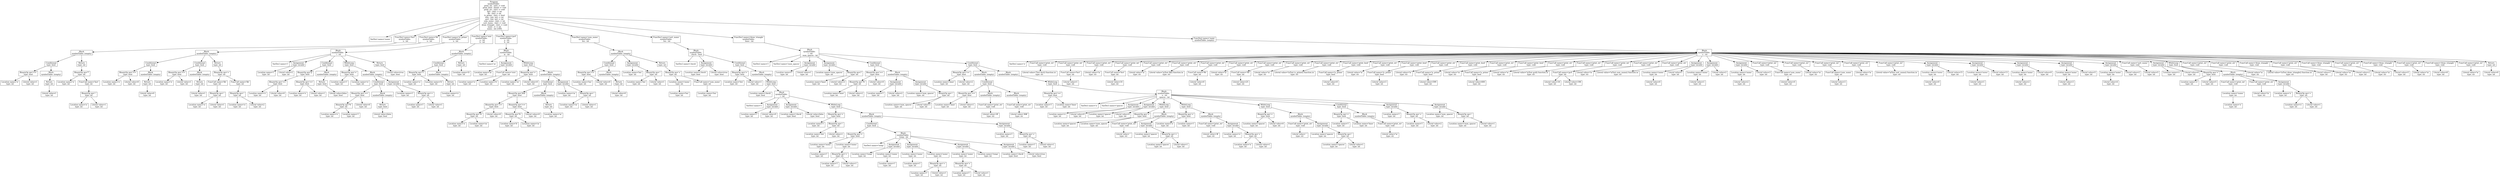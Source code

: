 digraph AST {
1 [shape=box, label="VarDecl name='nums'"];
6 [shape=box, label="Location name='n'\ntype: int"];
7 [shape=box, label="Literal value=1\ntype: int"];
5 [shape=box, label="BinaryOp op='=='\ntype: bool"];
5 -> 6;
5 -> 7;
10 [shape=box, label="Literal value=1\ntype: int"];
9 [shape=box, label="Return\ntype: int"];
9 -> 10;
8 [shape=box, label="Block\nsymbolTable: (empty)"];
8 -> 9;
4 [shape=box, label="Conditional\ntype: bool"];
4 -> 5;
4 -> 8;
13 [shape=box, label="Location name='n'\ntype: int"];
16 [shape=box, label="Location name='n'\ntype: int"];
17 [shape=box, label="Literal value=1\ntype: int"];
15 [shape=box, label="BinaryOp op='-'\ntype: int"];
15 -> 16;
15 -> 17;
14 [shape=box, label="FuncCall name='fact'\ntype: int"];
14 -> 15;
12 [shape=box, label="BinaryOp op='*'\ntype: int"];
12 -> 13;
12 -> 14;
11 [shape=box, label="Return\ntype: int"];
11 -> 12;
3 [shape=box, label="Block\nsymbolTable: (empty)"];
3 -> 4;
3 -> 11;
2 [shape=box, label="FuncDecl name='fact'\nsymbolTable: \n  n : int"];
2 -> 3;
22 [shape=box, label="Location name='n'\ntype: int"];
23 [shape=box, label="Literal value=0\ntype: int"];
21 [shape=box, label="BinaryOp op='=='\ntype: bool"];
21 -> 22;
21 -> 23;
26 [shape=box, label="Literal value=0\ntype: int"];
25 [shape=box, label="Return\ntype: int"];
25 -> 26;
24 [shape=box, label="Block\nsymbolTable: (empty)"];
24 -> 25;
20 [shape=box, label="Conditional\ntype: bool"];
20 -> 21;
20 -> 24;
29 [shape=box, label="Location name='n'\ntype: int"];
30 [shape=box, label="Literal value=1\ntype: int"];
28 [shape=box, label="BinaryOp op='=='\ntype: bool"];
28 -> 29;
28 -> 30;
33 [shape=box, label="Literal value=1\ntype: int"];
32 [shape=box, label="Return\ntype: int"];
32 -> 33;
31 [shape=box, label="Block\nsymbolTable: (empty)"];
31 -> 32;
27 [shape=box, label="Conditional\ntype: bool"];
27 -> 28;
27 -> 31;
38 [shape=box, label="Location name='n'\ntype: int"];
39 [shape=box, label="Literal value=1\ntype: int"];
37 [shape=box, label="BinaryOp op='-'\ntype: int"];
37 -> 38;
37 -> 39;
36 [shape=box, label="FuncCall name='fib'\ntype: int"];
36 -> 37;
42 [shape=box, label="Location name='n'\ntype: int"];
43 [shape=box, label="Literal value=2\ntype: int"];
41 [shape=box, label="BinaryOp op='-'\ntype: int"];
41 -> 42;
41 -> 43;
40 [shape=box, label="FuncCall name='fib'\ntype: int"];
40 -> 41;
35 [shape=box, label="BinaryOp op='+'\ntype: int"];
35 -> 36;
35 -> 40;
34 [shape=box, label="Return\ntype: int"];
34 -> 35;
19 [shape=box, label="Block\nsymbolTable: (empty)"];
19 -> 20;
19 -> 27;
19 -> 34;
18 [shape=box, label="FuncDecl name='fib'\nsymbolTable: \n  n : int"];
18 -> 19;
46 [shape=box, label="VarDecl name='i'"];
48 [shape=box, label="Location name='i'\ntype: int"];
49 [shape=box, label="Literal value=2\ntype: int"];
47 [shape=box, label="Assignment\ntype: invalid"];
47 -> 48;
47 -> 49;
53 [shape=box, label="Location name='n'\ntype: int"];
54 [shape=box, label="Literal value=0\ntype: int"];
52 [shape=box, label="BinaryOp op='=='\ntype: bool"];
52 -> 53;
52 -> 54;
56 [shape=box, label="Location name='n'\ntype: int"];
57 [shape=box, label="Literal value=1\ntype: int"];
55 [shape=box, label="BinaryOp op='=='\ntype: bool"];
55 -> 56;
55 -> 57;
51 [shape=box, label="BinaryOp op='||'\ntype: bool"];
51 -> 52;
51 -> 55;
60 [shape=box, label="Literal value=false\ntype: bool"];
59 [shape=box, label="Return\ntype: bool"];
59 -> 60;
58 [shape=box, label="Block\nsymbolTable: (empty)"];
58 -> 59;
50 [shape=box, label="Conditional\ntype: bool"];
50 -> 51;
50 -> 58;
63 [shape=box, label="Location name='i'\ntype: int"];
64 [shape=box, label="Location name='n'\ntype: int"];
62 [shape=box, label="BinaryOp op='<'\ntype: bool"];
62 -> 63;
62 -> 64;
69 [shape=box, label="Location name='n'\ntype: int"];
70 [shape=box, label="Location name='i'\ntype: int"];
68 [shape=box, label="BinaryOp op='%'\ntype: int"];
68 -> 69;
68 -> 70;
71 [shape=box, label="Literal value=0\ntype: int"];
67 [shape=box, label="BinaryOp op='=='\ntype: bool"];
67 -> 68;
67 -> 71;
74 [shape=box, label="Literal value=false\ntype: bool"];
73 [shape=box, label="Return\ntype: bool"];
73 -> 74;
72 [shape=box, label="Block\nsymbolTable: (empty)"];
72 -> 73;
66 [shape=box, label="Conditional\ntype: bool"];
66 -> 67;
66 -> 72;
76 [shape=box, label="Location name='i'\ntype: int"];
78 [shape=box, label="Location name='i'\ntype: int"];
79 [shape=box, label="Literal value=1\ntype: int"];
77 [shape=box, label="BinaryOp op='+'\ntype: int"];
77 -> 78;
77 -> 79;
75 [shape=box, label="Assignment\ntype: invalid"];
75 -> 76;
75 -> 77;
65 [shape=box, label="Block\nsymbolTable: (empty)"];
65 -> 66;
65 -> 75;
61 [shape=box, label="WhileLoop\ntype: bool"];
61 -> 62;
61 -> 65;
81 [shape=box, label="Literal value=true\ntype: bool"];
80 [shape=box, label="Return\ntype: bool"];
80 -> 81;
45 [shape=box, label="Block\nsymbolTable: \n  i : int"];
45 -> 46;
45 -> 47;
45 -> 50;
45 -> 61;
45 -> 80;
44 [shape=box, label="FuncDecl name='is_prime'\nsymbolTable: \n  n : int"];
44 -> 45;
86 [shape=box, label="Location name='a'\ntype: int"];
87 [shape=box, label="Location name='b'\ntype: int"];
85 [shape=box, label="BinaryOp op='<'\ntype: bool"];
85 -> 86;
85 -> 87;
90 [shape=box, label="Location name='a'\ntype: int"];
89 [shape=box, label="Return\ntype: int"];
89 -> 90;
88 [shape=box, label="Block\nsymbolTable: (empty)"];
88 -> 89;
84 [shape=box, label="Conditional\ntype: bool"];
84 -> 85;
84 -> 88;
92 [shape=box, label="Location name='b'\ntype: int"];
91 [shape=box, label="Return\ntype: int"];
91 -> 92;
83 [shape=box, label="Block\nsymbolTable: (empty)"];
83 -> 84;
83 -> 91;
82 [shape=box, label="FuncDecl name='min'\nsymbolTable: \n  a : int\n  b : int"];
82 -> 83;
95 [shape=box, label="VarDecl name='m'"];
97 [shape=box, label="Location name='m'\ntype: int"];
99 [shape=box, label="Location name='a'\ntype: int"];
100 [shape=box, label="Location name='b'\ntype: int"];
98 [shape=box, label="FuncCall name='min'\ntype: int"];
98 -> 99;
98 -> 100;
96 [shape=box, label="Assignment\ntype: invalid"];
96 -> 97;
96 -> 98;
103 [shape=box, label="Location name='m'\ntype: int"];
104 [shape=box, label="Literal value=0\ntype: int"];
102 [shape=box, label="BinaryOp op='>'\ntype: bool"];
102 -> 103;
102 -> 104;
110 [shape=box, label="Location name='a'\ntype: int"];
111 [shape=box, label="Location name='m'\ntype: int"];
109 [shape=box, label="BinaryOp op='%'\ntype: int"];
109 -> 110;
109 -> 111;
112 [shape=box, label="Literal value=0\ntype: int"];
108 [shape=box, label="BinaryOp op='=='\ntype: bool"];
108 -> 109;
108 -> 112;
115 [shape=box, label="Location name='b'\ntype: int"];
116 [shape=box, label="Location name='m'\ntype: int"];
114 [shape=box, label="BinaryOp op='%'\ntype: int"];
114 -> 115;
114 -> 116;
117 [shape=box, label="Literal value=0\ntype: int"];
113 [shape=box, label="BinaryOp op='=='\ntype: bool"];
113 -> 114;
113 -> 117;
107 [shape=box, label="BinaryOp op='&&'\ntype: bool"];
107 -> 108;
107 -> 113;
120 [shape=box, label="Location name='m'\ntype: int"];
119 [shape=box, label="Return\ntype: int"];
119 -> 120;
118 [shape=box, label="Block\nsymbolTable: (empty)"];
118 -> 119;
106 [shape=box, label="Conditional\ntype: bool"];
106 -> 107;
106 -> 118;
122 [shape=box, label="Location name='m'\ntype: int"];
124 [shape=box, label="Location name='m'\ntype: int"];
125 [shape=box, label="Literal value=1\ntype: int"];
123 [shape=box, label="BinaryOp op='-'\ntype: int"];
123 -> 124;
123 -> 125;
121 [shape=box, label="Assignment\ntype: invalid"];
121 -> 122;
121 -> 123;
105 [shape=box, label="Block\nsymbolTable: (empty)"];
105 -> 106;
105 -> 121;
101 [shape=box, label="WhileLoop\ntype: bool"];
101 -> 102;
101 -> 105;
94 [shape=box, label="Block\nsymbolTable: \n  m : int"];
94 -> 95;
94 -> 96;
94 -> 101;
93 [shape=box, label="FuncDecl name='gcd'\nsymbolTable: \n  a : int\n  b : int"];
93 -> 94;
130 [shape=box, label="Location name='len'\ntype: int"];
131 [shape=box, label="Literal value=0\ntype: int"];
129 [shape=box, label="BinaryOp op='=='\ntype: bool"];
129 -> 130;
129 -> 131;
134 [shape=box, label="Literal value=0\ntype: int"];
133 [shape=box, label="Return\ntype: int"];
133 -> 134;
132 [shape=box, label="Block\nsymbolTable: (empty)"];
132 -> 133;
128 [shape=box, label="Conditional\ntype: bool"];
128 -> 129;
128 -> 132;
136 [shape=box, label="Location name='len'\ntype: int"];
138 [shape=box, label="Location name='len'\ntype: int"];
139 [shape=box, label="Literal value=1\ntype: int"];
137 [shape=box, label="BinaryOp op='-'\ntype: int"];
137 -> 138;
137 -> 139;
135 [shape=box, label="Assignment\ntype: invalid"];
135 -> 136;
135 -> 137;
143 [shape=box, label="Location name='len'\ntype: int"];
142 [shape=box, label="Location name='nums'\ntype: int"];
142 -> 143;
145 [shape=box, label="Location name='len'\ntype: int"];
144 [shape=box, label="FuncCall name='sum_nums'\ntype: int"];
144 -> 145;
141 [shape=box, label="BinaryOp op='+'\ntype: int"];
141 -> 142;
141 -> 144;
140 [shape=box, label="Return\ntype: int"];
140 -> 141;
127 [shape=box, label="Block\nsymbolTable: (empty)"];
127 -> 128;
127 -> 135;
127 -> 140;
126 [shape=box, label="FuncDecl name='sum_nums'\nsymbolTable: \n  len : int"];
126 -> 127;
148 [shape=box, label="VarDecl name='check'"];
150 [shape=box, label="Location name='check'\ntype: bool"];
151 [shape=box, label="Literal value=true\ntype: bool"];
149 [shape=box, label="Assignment\ntype: invalid"];
149 -> 150;
149 -> 151;
154 [shape=box, label="Location name='len'\ntype: int"];
155 [shape=box, label="Literal value=1\ntype: int"];
153 [shape=box, label="BinaryOp op='>'\ntype: bool"];
153 -> 154;
153 -> 155;
158 [shape=box, label="Location name='check'\ntype: bool"];
160 [shape=box, label="VarDecl name='i'"];
162 [shape=box, label="Location name='i'\ntype: int"];
163 [shape=box, label="Literal value=0\ntype: int"];
161 [shape=box, label="Assignment\ntype: invalid"];
161 -> 162;
161 -> 163;
165 [shape=box, label="Location name='check'\ntype: bool"];
166 [shape=box, label="Literal value=false\ntype: bool"];
164 [shape=box, label="Assignment\ntype: invalid"];
164 -> 165;
164 -> 166;
169 [shape=box, label="Location name='i'\ntype: int"];
171 [shape=box, label="Location name='len'\ntype: int"];
172 [shape=box, label="Literal value=1\ntype: int"];
170 [shape=box, label="BinaryOp op='-'\ntype: int"];
170 -> 171;
170 -> 172;
168 [shape=box, label="BinaryOp op='<'\ntype: bool"];
168 -> 169;
168 -> 170;
177 [shape=box, label="Location name='i'\ntype: int"];
176 [shape=box, label="Location name='nums'\ntype: int"];
176 -> 177;
180 [shape=box, label="Location name='i'\ntype: int"];
181 [shape=box, label="Literal value=1\ntype: int"];
179 [shape=box, label="BinaryOp op='+'\ntype: int"];
179 -> 180;
179 -> 181;
178 [shape=box, label="Location name='nums'\ntype: int"];
178 -> 179;
175 [shape=box, label="BinaryOp op='>'\ntype: bool"];
175 -> 176;
175 -> 178;
183 [shape=box, label="VarDecl name='temp'"];
185 [shape=box, label="Location name='temp'\ntype: int"];
187 [shape=box, label="Location name='i'\ntype: int"];
186 [shape=box, label="Location name='nums'\ntype: int"];
186 -> 187;
184 [shape=box, label="Assignment\ntype: invalid"];
184 -> 185;
184 -> 186;
190 [shape=box, label="Location name='i'\ntype: int"];
189 [shape=box, label="Location name='nums'\ntype: int"];
189 -> 190;
193 [shape=box, label="Location name='i'\ntype: int"];
194 [shape=box, label="Literal value=1\ntype: int"];
192 [shape=box, label="BinaryOp op='+'\ntype: int"];
192 -> 193;
192 -> 194;
191 [shape=box, label="Location name='nums'\ntype: int"];
191 -> 192;
188 [shape=box, label="Assignment\ntype: invalid"];
188 -> 189;
188 -> 191;
198 [shape=box, label="Location name='i'\ntype: int"];
199 [shape=box, label="Literal value=1\ntype: int"];
197 [shape=box, label="BinaryOp op='+'\ntype: int"];
197 -> 198;
197 -> 199;
196 [shape=box, label="Location name='nums'\ntype: int"];
196 -> 197;
200 [shape=box, label="Location name='temp'\ntype: int"];
195 [shape=box, label="Assignment\ntype: invalid"];
195 -> 196;
195 -> 200;
202 [shape=box, label="Location name='check'\ntype: bool"];
203 [shape=box, label="Literal value=true\ntype: bool"];
201 [shape=box, label="Assignment\ntype: invalid"];
201 -> 202;
201 -> 203;
182 [shape=box, label="Block\nsymbolTable: \n  temp : int"];
182 -> 183;
182 -> 184;
182 -> 188;
182 -> 195;
182 -> 201;
174 [shape=box, label="Conditional\ntype: bool"];
174 -> 175;
174 -> 182;
205 [shape=box, label="Location name='i'\ntype: int"];
207 [shape=box, label="Location name='i'\ntype: int"];
208 [shape=box, label="Literal value=1\ntype: int"];
206 [shape=box, label="BinaryOp op='+'\ntype: int"];
206 -> 207;
206 -> 208;
204 [shape=box, label="Assignment\ntype: invalid"];
204 -> 205;
204 -> 206;
173 [shape=box, label="Block\nsymbolTable: (empty)"];
173 -> 174;
173 -> 204;
167 [shape=box, label="WhileLoop\ntype: bool"];
167 -> 168;
167 -> 173;
159 [shape=box, label="Block\nsymbolTable: \n  i : int"];
159 -> 160;
159 -> 161;
159 -> 164;
159 -> 167;
157 [shape=box, label="WhileLoop\ntype: bool"];
157 -> 158;
157 -> 159;
156 [shape=box, label="Block\nsymbolTable: (empty)"];
156 -> 157;
152 [shape=box, label="Conditional\ntype: bool"];
152 -> 153;
152 -> 156;
147 [shape=box, label="Block\nsymbolTable: \n  check : bool"];
147 -> 148;
147 -> 149;
147 -> 152;
146 [shape=box, label="FuncDecl name='sort_nums'\nsymbolTable: \n  len : int"];
146 -> 147;
211 [shape=box, label="VarDecl name='i'"];
212 [shape=box, label="VarDecl name='num_spaces'"];
214 [shape=box, label="Location name='i'\ntype: int"];
215 [shape=box, label="Literal value=1\ntype: int"];
213 [shape=box, label="Assignment\ntype: invalid"];
213 -> 214;
213 -> 215;
217 [shape=box, label="Location name='num_spaces'\ntype: int"];
219 [shape=box, label="Location name='base'\ntype: int"];
220 [shape=box, label="Literal value=2\ntype: int"];
218 [shape=box, label="BinaryOp op='/'\ntype: int"];
218 -> 219;
218 -> 220;
216 [shape=box, label="Assignment\ntype: invalid"];
216 -> 217;
216 -> 218;
224 [shape=box, label="Location name='base'\ntype: int"];
225 [shape=box, label="Literal value=2\ntype: int"];
223 [shape=box, label="BinaryOp op='%'\ntype: int"];
223 -> 224;
223 -> 225;
226 [shape=box, label="Literal value=0\ntype: int"];
222 [shape=box, label="BinaryOp op='=='\ntype: bool"];
222 -> 223;
222 -> 226;
229 [shape=box, label="Location name='i'\ntype: int"];
230 [shape=box, label="Literal value=2\ntype: int"];
228 [shape=box, label="Assignment\ntype: invalid"];
228 -> 229;
228 -> 230;
232 [shape=box, label="Location name='num_spaces'\ntype: int"];
234 [shape=box, label="Location name='num_spaces'\ntype: int"];
235 [shape=box, label="Literal value=1\ntype: int"];
233 [shape=box, label="BinaryOp op='-'\ntype: int"];
233 -> 234;
233 -> 235;
231 [shape=box, label="Assignment\ntype: invalid"];
231 -> 232;
231 -> 233;
227 [shape=box, label="Block\nsymbolTable: (empty)"];
227 -> 228;
227 -> 231;
221 [shape=box, label="Conditional\ntype: bool"];
221 -> 222;
221 -> 227;
238 [shape=box, label="Location name='base'\ntype: int"];
239 [shape=box, label="Literal value=2\ntype: int"];
237 [shape=box, label="BinaryOp op='<='\ntype: bool"];
237 -> 238;
237 -> 239;
243 [shape=box, label="Location name='base'\ntype: int"];
244 [shape=box, label="Literal value=1\ntype: int"];
242 [shape=box, label="BinaryOp op='=='\ntype: bool"];
242 -> 243;
242 -> 244;
247 [shape=box, label="Literal value='#'\ntype: str"];
246 [shape=box, label="FuncCall name='print_str'\ntype: void"];
246 -> 247;
245 [shape=box, label="Block\nsymbolTable: (empty)"];
245 -> 246;
250 [shape=box, label="Literal value='##'\ntype: str"];
249 [shape=box, label="FuncCall name='print_str'\ntype: void"];
249 -> 250;
248 [shape=box, label="Block\nsymbolTable: (empty)"];
248 -> 249;
241 [shape=box, label="Conditional\ntype: bool"];
241 -> 242;
241 -> 245;
241 -> 248;
240 [shape=box, label="Block\nsymbolTable: (empty)"];
240 -> 241;
254 [shape=box, label="Location name='i'\ntype: int"];
255 [shape=box, label="Location name='base'\ntype: int"];
253 [shape=box, label="BinaryOp op='<='\ntype: bool"];
253 -> 254;
253 -> 255;
257 [shape=box, label="VarDecl name='n'"];
258 [shape=box, label="VarDecl name='spaces'"];
260 [shape=box, label="Location name='n'\ntype: int"];
261 [shape=box, label="Literal value=0\ntype: int"];
259 [shape=box, label="Assignment\ntype: invalid"];
259 -> 260;
259 -> 261;
263 [shape=box, label="Location name='spaces'\ntype: int"];
264 [shape=box, label="Literal value=0\ntype: int"];
262 [shape=box, label="Assignment\ntype: invalid"];
262 -> 263;
262 -> 264;
267 [shape=box, label="Location name='spaces'\ntype: int"];
268 [shape=box, label="Location name='num_spaces'\ntype: int"];
266 [shape=box, label="BinaryOp op='<'\ntype: bool"];
266 -> 267;
266 -> 268;
271 [shape=box, label="Literal value=' '\ntype: str"];
270 [shape=box, label="FuncCall name='print_str'\ntype: void"];
270 -> 271;
273 [shape=box, label="Location name='spaces'\ntype: int"];
275 [shape=box, label="Location name='spaces'\ntype: int"];
276 [shape=box, label="Literal value=1\ntype: int"];
274 [shape=box, label="BinaryOp op='+'\ntype: int"];
274 -> 275;
274 -> 276;
272 [shape=box, label="Assignment\ntype: invalid"];
272 -> 273;
272 -> 274;
269 [shape=box, label="Block\nsymbolTable: (empty)"];
269 -> 270;
269 -> 272;
265 [shape=box, label="WhileLoop\ntype: bool"];
265 -> 266;
265 -> 269;
279 [shape=box, label="Location name='n'\ntype: int"];
280 [shape=box, label="Location name='i'\ntype: int"];
278 [shape=box, label="BinaryOp op='<'\ntype: bool"];
278 -> 279;
278 -> 280;
283 [shape=box, label="Literal value='#'\ntype: str"];
282 [shape=box, label="FuncCall name='print_str'\ntype: void"];
282 -> 283;
285 [shape=box, label="Location name='n'\ntype: int"];
287 [shape=box, label="Location name='n'\ntype: int"];
288 [shape=box, label="Literal value=1\ntype: int"];
286 [shape=box, label="BinaryOp op='+'\ntype: int"];
286 -> 287;
286 -> 288;
284 [shape=box, label="Assignment\ntype: invalid"];
284 -> 285;
284 -> 286;
281 [shape=box, label="Block\nsymbolTable: (empty)"];
281 -> 282;
281 -> 284;
277 [shape=box, label="WhileLoop\ntype: bool"];
277 -> 278;
277 -> 281;
291 [shape=box, label="Location name='spaces'\ntype: int"];
292 [shape=box, label="Literal value=0\ntype: int"];
290 [shape=box, label="BinaryOp op='>'\ntype: bool"];
290 -> 291;
290 -> 292;
295 [shape=box, label="Literal value=' '\ntype: str"];
294 [shape=box, label="FuncCall name='print_str'\ntype: void"];
294 -> 295;
297 [shape=box, label="Location name='spaces'\ntype: int"];
299 [shape=box, label="Location name='spaces'\ntype: int"];
300 [shape=box, label="Literal value=1\ntype: int"];
298 [shape=box, label="BinaryOp op='-'\ntype: int"];
298 -> 299;
298 -> 300;
296 [shape=box, label="Assignment\ntype: invalid"];
296 -> 297;
296 -> 298;
293 [shape=box, label="Block\nsymbolTable: (empty)"];
293 -> 294;
293 -> 296;
289 [shape=box, label="WhileLoop\ntype: bool"];
289 -> 290;
289 -> 293;
303 [shape=box, label="Location name='i'\ntype: int"];
304 [shape=box, label="Location name='base'\ntype: int"];
302 [shape=box, label="BinaryOp op='<'\ntype: bool"];
302 -> 303;
302 -> 304;
307 [shape=box, label="Literal value='\\n'\ntype: str"];
306 [shape=box, label="FuncCall name='print_str'\ntype: void"];
306 -> 307;
305 [shape=box, label="Block\nsymbolTable: (empty)"];
305 -> 306;
301 [shape=box, label="Conditional\ntype: bool"];
301 -> 302;
301 -> 305;
309 [shape=box, label="Location name='i'\ntype: int"];
311 [shape=box, label="Location name='i'\ntype: int"];
312 [shape=box, label="Literal value=2\ntype: int"];
310 [shape=box, label="BinaryOp op='+'\ntype: int"];
310 -> 311;
310 -> 312;
308 [shape=box, label="Assignment\ntype: invalid"];
308 -> 309;
308 -> 310;
314 [shape=box, label="Location name='num_spaces'\ntype: int"];
316 [shape=box, label="Location name='num_spaces'\ntype: int"];
317 [shape=box, label="Literal value=1\ntype: int"];
315 [shape=box, label="BinaryOp op='-'\ntype: int"];
315 -> 316;
315 -> 317;
313 [shape=box, label="Assignment\ntype: invalid"];
313 -> 314;
313 -> 315;
256 [shape=box, label="Block\nsymbolTable: \n  n : int\n  spaces : int"];
256 -> 257;
256 -> 258;
256 -> 259;
256 -> 262;
256 -> 265;
256 -> 277;
256 -> 289;
256 -> 301;
256 -> 308;
256 -> 313;
252 [shape=box, label="WhileLoop\ntype: bool"];
252 -> 253;
252 -> 256;
251 [shape=box, label="Block\nsymbolTable: (empty)"];
251 -> 252;
236 [shape=box, label="Conditional\ntype: bool"];
236 -> 237;
236 -> 240;
236 -> 251;
210 [shape=box, label="Block\nsymbolTable: \n  i : int\n  num_spaces : int"];
210 -> 211;
210 -> 212;
210 -> 213;
210 -> 216;
210 -> 221;
210 -> 236;
209 [shape=box, label="FuncDecl name='draw_triangle'\nsymbolTable: \n  base : int"];
209 -> 210;
320 [shape=box, label="VarDecl name='x'"];
322 [shape=box, label="Literal value='Test fact() function.\\n'\ntype: str"];
321 [shape=box, label="FuncCall name='print_str'\ntype: void"];
321 -> 322;
325 [shape=box, label="Literal value=1\ntype: int"];
324 [shape=box, label="FuncCall name='fact'\ntype: int"];
324 -> 325;
323 [shape=box, label="FuncCall name='print_int'\ntype: void"];
323 -> 324;
327 [shape=box, label="Literal value='\\n'\ntype: str"];
326 [shape=box, label="FuncCall name='print_str'\ntype: void"];
326 -> 327;
330 [shape=box, label="Literal value=10\ntype: int"];
329 [shape=box, label="FuncCall name='fact'\ntype: int"];
329 -> 330;
328 [shape=box, label="FuncCall name='print_int'\ntype: void"];
328 -> 329;
332 [shape=box, label="Literal value='\\n'\ntype: str"];
331 [shape=box, label="FuncCall name='print_str'\ntype: void"];
331 -> 332;
334 [shape=box, label="Literal value='\\nTest fib() function.\\n'\ntype: str"];
333 [shape=box, label="FuncCall name='print_str'\ntype: void"];
333 -> 334;
337 [shape=box, label="Literal value=0\ntype: int"];
336 [shape=box, label="FuncCall name='fib'\ntype: int"];
336 -> 337;
335 [shape=box, label="FuncCall name='print_int'\ntype: void"];
335 -> 336;
339 [shape=box, label="Literal value='\\n'\ntype: str"];
338 [shape=box, label="FuncCall name='print_str'\ntype: void"];
338 -> 339;
342 [shape=box, label="Literal value=25\ntype: int"];
341 [shape=box, label="FuncCall name='fib'\ntype: int"];
341 -> 342;
340 [shape=box, label="FuncCall name='print_int'\ntype: void"];
340 -> 341;
344 [shape=box, label="Literal value='\\n'\ntype: str"];
343 [shape=box, label="FuncCall name='print_str'\ntype: void"];
343 -> 344;
346 [shape=box, label="Literal value='\\nTest is_prime() function.\\n'\ntype: str"];
345 [shape=box, label="FuncCall name='print_str'\ntype: void"];
345 -> 346;
349 [shape=box, label="Literal value=0\ntype: int"];
348 [shape=box, label="FuncCall name='is_prime'\ntype: bool"];
348 -> 349;
347 [shape=box, label="FuncCall name='print_bool'\ntype: void"];
347 -> 348;
351 [shape=box, label="Literal value='\\n'\ntype: str"];
350 [shape=box, label="FuncCall name='print_str'\ntype: void"];
350 -> 351;
354 [shape=box, label="Literal value=3\ntype: int"];
353 [shape=box, label="FuncCall name='is_prime'\ntype: bool"];
353 -> 354;
352 [shape=box, label="FuncCall name='print_bool'\ntype: void"];
352 -> 353;
356 [shape=box, label="Literal value='\\n'\ntype: str"];
355 [shape=box, label="FuncCall name='print_str'\ntype: void"];
355 -> 356;
359 [shape=box, label="Literal value=599\ntype: int"];
358 [shape=box, label="FuncCall name='is_prime'\ntype: bool"];
358 -> 359;
357 [shape=box, label="FuncCall name='print_bool'\ntype: void"];
357 -> 358;
361 [shape=box, label="Literal value='\\n'\ntype: str"];
360 [shape=box, label="FuncCall name='print_str'\ntype: void"];
360 -> 361;
364 [shape=box, label="Literal value=600\ntype: int"];
363 [shape=box, label="FuncCall name='is_prime'\ntype: bool"];
363 -> 364;
362 [shape=box, label="FuncCall name='print_bool'\ntype: void"];
362 -> 363;
366 [shape=box, label="Literal value='\\n'\ntype: str"];
365 [shape=box, label="FuncCall name='print_str'\ntype: void"];
365 -> 366;
368 [shape=box, label="Literal value='\\nTest gcd() function.\\n'\ntype: str"];
367 [shape=box, label="FuncCall name='print_str'\ntype: void"];
367 -> 368;
371 [shape=box, label="Literal value=18\ntype: int"];
372 [shape=box, label="Literal value=198\ntype: int"];
370 [shape=box, label="FuncCall name='gcd'\ntype: int"];
370 -> 371;
370 -> 372;
369 [shape=box, label="FuncCall name='print_int'\ntype: void"];
369 -> 370;
374 [shape=box, label="Literal value='\\n'\ntype: str"];
373 [shape=box, label="FuncCall name='print_str'\ntype: void"];
373 -> 374;
376 [shape=box, label="Literal value='\\nTest sum_nums() function.\\n'\ntype: str"];
375 [shape=box, label="FuncCall name='print_str'\ntype: void"];
375 -> 376;
379 [shape=box, label="Literal value=0\ntype: int"];
378 [shape=box, label="Location name='nums'\ntype: int"];
378 -> 379;
380 [shape=box, label="Literal value=1\ntype: int"];
377 [shape=box, label="Assignment\ntype: invalid"];
377 -> 378;
377 -> 380;
383 [shape=box, label="Literal value=1\ntype: int"];
382 [shape=box, label="Location name='nums'\ntype: int"];
382 -> 383;
384 [shape=box, label="Literal value=2\ntype: int"];
381 [shape=box, label="Assignment\ntype: invalid"];
381 -> 382;
381 -> 384;
387 [shape=box, label="Literal value=2\ntype: int"];
386 [shape=box, label="Location name='nums'\ntype: int"];
386 -> 387;
388 [shape=box, label="Literal value=3\ntype: int"];
385 [shape=box, label="Assignment\ntype: invalid"];
385 -> 386;
385 -> 388;
391 [shape=box, label="Literal value=0\ntype: int"];
390 [shape=box, label="FuncCall name='sum_nums'\ntype: int"];
390 -> 391;
389 [shape=box, label="FuncCall name='print_int'\ntype: void"];
389 -> 390;
393 [shape=box, label="Literal value='\\n'\ntype: str"];
392 [shape=box, label="FuncCall name='print_str'\ntype: void"];
392 -> 393;
396 [shape=box, label="Literal value=3\ntype: int"];
395 [shape=box, label="FuncCall name='sum_nums'\ntype: int"];
395 -> 396;
394 [shape=box, label="FuncCall name='print_int'\ntype: void"];
394 -> 395;
398 [shape=box, label="Literal value='\\n'\ntype: str"];
397 [shape=box, label="FuncCall name='print_str'\ntype: void"];
397 -> 398;
400 [shape=box, label="Literal value='\\nTest sort_nums() function.\\n'\ntype: str"];
399 [shape=box, label="FuncCall name='print_str'\ntype: void"];
399 -> 400;
403 [shape=box, label="Literal value=0\ntype: int"];
402 [shape=box, label="Location name='nums'\ntype: int"];
402 -> 403;
404 [shape=box, label="Literal value=15\ntype: int"];
401 [shape=box, label="Assignment\ntype: invalid"];
401 -> 402;
401 -> 404;
407 [shape=box, label="Literal value=1\ntype: int"];
406 [shape=box, label="Location name='nums'\ntype: int"];
406 -> 407;
408 [shape=box, label="Literal value=13\ntype: int"];
405 [shape=box, label="Assignment\ntype: invalid"];
405 -> 406;
405 -> 408;
411 [shape=box, label="Literal value=2\ntype: int"];
410 [shape=box, label="Location name='nums'\ntype: int"];
410 -> 411;
412 [shape=box, label="Literal value=9\ntype: int"];
409 [shape=box, label="Assignment\ntype: invalid"];
409 -> 410;
409 -> 412;
415 [shape=box, label="Literal value=3\ntype: int"];
414 [shape=box, label="Location name='nums'\ntype: int"];
414 -> 415;
416 [shape=box, label="Literal value=5\ntype: int"];
413 [shape=box, label="Assignment\ntype: invalid"];
413 -> 414;
413 -> 416;
419 [shape=box, label="Literal value=4\ntype: int"];
418 [shape=box, label="Location name='nums'\ntype: int"];
418 -> 419;
420 [shape=box, label="Literal value=2\ntype: int"];
417 [shape=box, label="Assignment\ntype: invalid"];
417 -> 418;
417 -> 420;
422 [shape=box, label="Literal value=5\ntype: int"];
421 [shape=box, label="FuncCall name='sort_nums'\ntype: void"];
421 -> 422;
424 [shape=box, label="Location name='x'\ntype: int"];
425 [shape=box, label="Literal value=0\ntype: int"];
423 [shape=box, label="Assignment\ntype: invalid"];
423 -> 424;
423 -> 425;
428 [shape=box, label="Location name='x'\ntype: int"];
429 [shape=box, label="Literal value=5\ntype: int"];
427 [shape=box, label="BinaryOp op='<'\ntype: bool"];
427 -> 428;
427 -> 429;
433 [shape=box, label="Location name='x'\ntype: int"];
432 [shape=box, label="Location name='nums'\ntype: int"];
432 -> 433;
431 [shape=box, label="FuncCall name='print_int'\ntype: void"];
431 -> 432;
435 [shape=box, label="Literal value='\\n'\ntype: str"];
434 [shape=box, label="FuncCall name='print_str'\ntype: void"];
434 -> 435;
437 [shape=box, label="Location name='x'\ntype: int"];
439 [shape=box, label="Location name='x'\ntype: int"];
440 [shape=box, label="Literal value=1\ntype: int"];
438 [shape=box, label="BinaryOp op='+'\ntype: int"];
438 -> 439;
438 -> 440;
436 [shape=box, label="Assignment\ntype: invalid"];
436 -> 437;
436 -> 438;
430 [shape=box, label="Block\nsymbolTable: (empty)"];
430 -> 431;
430 -> 434;
430 -> 436;
426 [shape=box, label="WhileLoop\ntype: bool"];
426 -> 427;
426 -> 430;
442 [shape=box, label="Literal value='\\n'\ntype: str"];
441 [shape=box, label="FuncCall name='print_str'\ntype: void"];
441 -> 442;
444 [shape=box, label="Literal value='\\nTest draw_triangle() function.\\n'\ntype: str"];
443 [shape=box, label="FuncCall name='print_str'\ntype: void"];
443 -> 444;
446 [shape=box, label="Literal value=1\ntype: int"];
445 [shape=box, label="FuncCall name='draw_triangle'\ntype: void"];
445 -> 446;
448 [shape=box, label="Literal value='\\n'\ntype: str"];
447 [shape=box, label="FuncCall name='print_str'\ntype: void"];
447 -> 448;
450 [shape=box, label="Literal value=2\ntype: int"];
449 [shape=box, label="FuncCall name='draw_triangle'\ntype: void"];
449 -> 450;
452 [shape=box, label="Literal value='\\n'\ntype: str"];
451 [shape=box, label="FuncCall name='print_str'\ntype: void"];
451 -> 452;
454 [shape=box, label="Literal value=5\ntype: int"];
453 [shape=box, label="FuncCall name='draw_triangle'\ntype: void"];
453 -> 454;
456 [shape=box, label="Literal value='\\n'\ntype: str"];
455 [shape=box, label="FuncCall name='print_str'\ntype: void"];
455 -> 456;
458 [shape=box, label="Literal value=8\ntype: int"];
457 [shape=box, label="FuncCall name='draw_triangle'\ntype: void"];
457 -> 458;
460 [shape=box, label="Literal value='\\n'\ntype: str"];
459 [shape=box, label="FuncCall name='print_str'\ntype: void"];
459 -> 460;
462 [shape=box, label="Literal value=0\ntype: int"];
461 [shape=box, label="Return\ntype: int"];
461 -> 462;
319 [shape=box, label="Block\nsymbolTable: \n  x : int"];
319 -> 320;
319 -> 321;
319 -> 323;
319 -> 326;
319 -> 328;
319 -> 331;
319 -> 333;
319 -> 335;
319 -> 338;
319 -> 340;
319 -> 343;
319 -> 345;
319 -> 347;
319 -> 350;
319 -> 352;
319 -> 355;
319 -> 357;
319 -> 360;
319 -> 362;
319 -> 365;
319 -> 367;
319 -> 369;
319 -> 373;
319 -> 375;
319 -> 377;
319 -> 381;
319 -> 385;
319 -> 389;
319 -> 392;
319 -> 394;
319 -> 397;
319 -> 399;
319 -> 401;
319 -> 405;
319 -> 409;
319 -> 413;
319 -> 417;
319 -> 421;
319 -> 423;
319 -> 426;
319 -> 441;
319 -> 443;
319 -> 445;
319 -> 447;
319 -> 449;
319 -> 451;
319 -> 453;
319 -> 455;
319 -> 457;
319 -> 459;
319 -> 461;
318 [shape=box, label="FuncDecl name='main'\nsymbolTable: (empty)"];
318 -> 319;
0 [shape=box, label="Program\nsymbolTable: \n  print_int : (int) -> void\n  print_bool : (bool) -> void\n  print_str : (str) -> void\n  fact : (int) -> int\n  fib : (int) -> int\n  is_prime : (int) -> bool\n  min : (int, int) -> int\n  gcd : (int, int) -> int\n  sum_nums : (int) -> int\n  sort_nums : (int) -> void\n  draw_triangle : (int) -> void\n  main : () -> int\n  nums : int [100]"];
0 -> 1;
0 -> 2;
0 -> 18;
0 -> 44;
0 -> 82;
0 -> 93;
0 -> 126;
0 -> 146;
0 -> 209;
0 -> 318;
}
